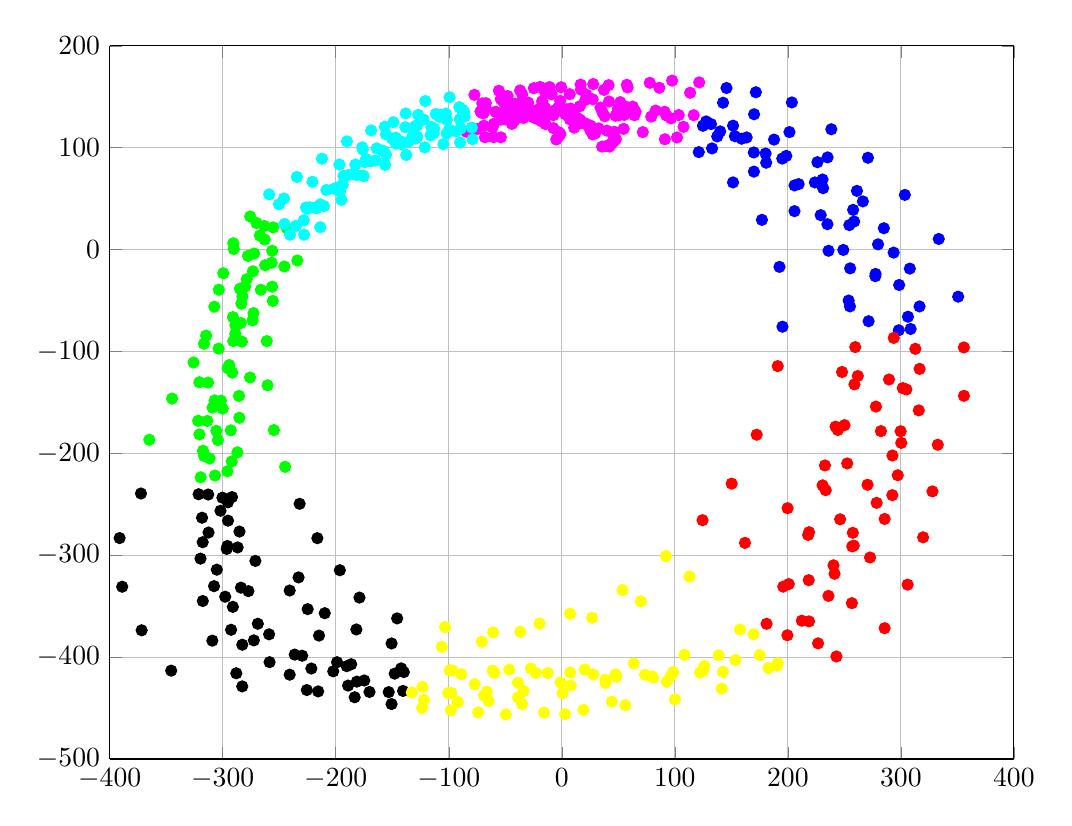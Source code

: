% This file was created by matlab2tikz.
% Minimal pgfplots version: 1.3
%
%The latest updates can be retrieved from
%  http://www.mathworks.com/matlabcentral/fileexchange/22022-matlab2tikz
%where you can also make suggestions and rate matlab2tikz.
%
\definecolor{mycolor1}{rgb}{1.0,0.0,1.0}%
\definecolor{mycolor2}{rgb}{1.0,1.0,0.0}%
\definecolor{mycolor3}{rgb}{0.0,1.0,1.0}%
%
\begin{tikzpicture}

\begin{axis}[%
width=4.521in,
height=3.566in,
at={(0.758in,0.481in)},
scale only axis,
separate axis lines,
every outer x axis line/.append style={black},
every x tick label/.append style={font=\color{black}},
xmin=-400,
xmax=400,
xmajorgrids,
every outer y axis line/.append style={black},
every y tick label/.append style={font=\color{black}},
ymin=-500,
ymax=200,
ymajorgrids
]
\addplot [color=blue,only marks,mark=*,mark options={solid},forget plot]
  table[row sep=crcr]{%
145.72	158.592\\
171.699	154.396\\
203.537	144.426\\
238.479	118.09\\
270.851	90.098\\
303.503	53.653\\
333.516	10.419\\
350.695	-46.217\\
151.515	121.602\\
187.795	107.93\\
226.158	85.772\\
261.141	57.594\\
284.934	20.929\\
307.929	-18.689\\
316.526	-55.798\\
140.147	115.996\\
180.322	94.253\\
223.926	65.872\\
254.399	24.032\\
277.605	-23.876\\
298.137	-79.21\\
127.687	125.787\\
159.133	108.804\\
195.072	89.311\\
231.21	60.262\\
258.656	27.551\\
277.415	-26.116\\
131.999	123.19\\
163.556	110.074\\
198.631	91.952\\
230.667	68.754\\
257.766	38.988\\
279.792	5.141\\
298.465	-34.763\\
308.632	-77.927\\
142.664	144.15\\
170.129	132.803\\
201.436	115.319\\
235.15	90.474\\
266.369	47.285\\
293.593	-2.99\\
306.277	-65.919\\
137.527	111.033\\
169.866	95.312\\
209.526	64.257\\
235.027	24.91\\
255.126	-18.446\\
271.45	-70.317\\
132.948	99.303\\
169.968	76.506\\
205.884	37.71\\
236.002	-1.182\\
254.956	-55.781\\
121.203	95.655\\
151.505	65.914\\
177.079	29.157\\
192.597	-16.992\\
195.243	-75.715\\
124.885	121.512\\
153.175	111.276\\
180.837	85.218\\
205.934	62.969\\
229.066	33.794\\
249.092	-0.368\\
253.786	-50.031\\
};
\addplot [color=black,only marks,mark=*,mark options={solid},forget plot]
  table[row sep=crcr]{%
-139.772	-414.698\\
-190.291	-408.905\\
-236.3	-397.549\\
-268.95	-367.29\\
-283.871	-331.833\\
-296.477	-293.855\\
-301.987	-256.377\\
-142.125	-411.074\\
-186.341	-406.991\\
-229.703	-398.668\\
-272.455	-383.577\\
-291.053	-350.673\\
-305.259	-314.195\\
-312.562	-277.731\\
-312.848	-240.435\\
-153.159	-434.379\\
-181.331	-424.074\\
-198.869	-405.035\\
-214.808	-378.881\\
-224.84	-352.944\\
-232.912	-321.765\\
-295.322	-266.087\\
-150.635	-446.095\\
-183.259	-439.432\\
-225.621	-432.329\\
-288.009	-415.893\\
-309.182	-383.859\\
-317.638	-344.931\\
-319.666	-303.343\\
-318.299	-263.203\\
-170.134	-434.228\\
-215.583	-433.683\\
-282.731	-428.75\\
-345.603	-413.288\\
-371.736	-373.692\\
-388.954	-330.93\\
-391.242	-283.18\\
-372.352	-239.427\\
-174.775	-422.937\\
-221.587	-411.203\\
-258.964	-377.656\\
-277.282	-335.242\\
-286.802	-292.367\\
-295.429	-248.092\\
-147.844	-416.245\\
-202.214	-413.96\\
-258.547	-404.971\\
-292.613	-373.196\\
-307.7	-330.361\\
-317.741	-287.235\\
-321.328	-240.174\\
-140.469	-433.22\\
-189.079	-427.948\\
-240.77	-417.263\\
-282.7	-387.861\\
-297.802	-340.745\\
-295.853	-290.947\\
-291.776	-242.927\\
-150.588	-386.601\\
-181.773	-372.885\\
-209.738	-356.928\\
-240.769	-334.644\\
-271.113	-305.599\\
-285.186	-276.791\\
-300.296	-243.545\\
-145.671	-362.009\\
-179.009	-341.575\\
-196.39	-314.749\\
-216.273	-283.263\\
-231.962	-249.555\\
};
\addplot [color=red,only marks,mark=*,mark options={solid},forget plot]
  table[row sep=crcr]{%
355.751	-96.061\\
355.817	-143.557\\
332.644	-191.593\\
327.936	-237.358\\
319.674	-282.434\\
305.994	-328.87\\
285.633	-371.605\\
242.968	-399.367\\
312.799	-97.427\\
301.656	-136.002\\
299.788	-178.331\\
297.245	-221.495\\
285.649	-264.405\\
272.745	-302.228\\
256.673	-347.052\\
226.752	-386.503\\
304.886	-137.302\\
300.352	-189.778\\
292.445	-241.043\\
256.983	-291.321\\
218.471	-324.474\\
181.165	-367.306\\
293.678	-86.696\\
277.917	-154.108\\
252.514	-209.932\\
246.254	-264.75\\
240.395	-309.905\\
218.757	-364.948\\
316.573	-117.106\\
315.822	-157.843\\
292.54	-202.145\\
278.552	-248.613\\
258.33	-290.608\\
235.928	-339.925\\
199.573	-378.545\\
289.505	-127.528\\
282.366	-178.204\\
270.51	-230.844\\
257.48	-278.004\\
241.338	-318.2\\
212.389	-364.276\\
261.897	-124.094\\
244.302	-177.072\\
233.518	-236.136\\
217.936	-280.107\\
195.95	-330.844\\
247.95	-120.156\\
242.228	-173.824\\
230.75	-231.415\\
218.79	-277.418\\
200.816	-328.336\\
191.04	-114.4\\
172.411	-181.725\\
150.276	-229.747\\
124.527	-265.584\\
259.653	-95.704\\
258.923	-132.295\\
250.142	-172.333\\
232.826	-211.882\\
199.766	-253.833\\
162.071	-287.901\\
};
\addplot [color=green,only marks,mark=*,mark options={solid},forget plot]
  table[row sep=crcr]{%
-295.873	-217.576\\
-305.692	-177.904\\
-301.629	-148.285\\
-291.526	-120.806\\
-283.02	-90.372\\
-272.812	-62.338\\
-266.265	-39.481\\
-256.731	-12.952\\
-316.428	-202.644\\
-313.625	-168.166\\
-312.997	-130.563\\
-303.623	-97.209\\
-290.996	-66.286\\
-280.15	-36.211\\
-272.229	-3.849\\
-263.255	23.118\\
-306.848	-221.786\\
-304.24	-187.021\\
-300.037	-156.108\\
-295.416	-116.532\\
-288.85	-82.712\\
-283.521	-53.133\\
-273.276	-21.344\\
-256.258	-1.252\\
-243.345	21.167\\
-319.535	-223.518\\
-320.621	-181.403\\
-307.187	-148.114\\
-294.212	-113.37\\
-288.807	-74.35\\
-284.758	-38.444\\
-277.636	-6.161\\
-262.855	9.843\\
-364.973	-186.666\\
-344.79	-146.237\\
-325.818	-110.85\\
-314.724	-84.449\\
-303.48	-39.396\\
-290.233	0.538\\
-270.106	26.043\\
-292.038	-207.902\\
-292.882	-177.43\\
-285.602	-143.591\\
-290.706	-89.801\\
-282.606	-46.119\\
-262.5	-15.354\\
-317.491	-197.543\\
-309.035	-155.147\\
-294.887	-114.634\\
-283.947	-72.101\\
-278.759	-29.09\\
-267.111	13.705\\
-255.33	21.767\\
-287.035	-199.019\\
-285.301	-165.083\\
-275.849	-125.539\\
-273.592	-69.469\\
-256.257	-36.402\\
-234.006	-10.736\\
-311.598	-204.998\\
-321.717	-168.06\\
-320.724	-130.212\\
-316.614	-92.405\\
-307.447	-56.1\\
-299.516	-23.232\\
-290.64	6.205\\
-275.69	32.471\\
-244.794	-213.211\\
-254.731	-177.208\\
-260.35	-133.263\\
-261.032	-89.843\\
-255.727	-50.372\\
-245.474	-16.623\\
};
\addplot [color=mycolor1,only marks,mark=*,mark options={solid},forget plot]
  table[row sep=crcr]{%
16.643	161.906\\
27.754	162.424\\
41.41	161.386\\
57.534	161.742\\
77.853	163.662\\
97.576	165.826\\
121.563	164.107\\
-70.68	134.16\\
-57.685	134.827\\
-47.807	132.059\\
-41.987	128.923\\
-34.965	130.166\\
-28.866	135.576\\
-27.569	135.82\\
-22.522	136.83\\
-14.485	138.846\\
-1.007	136.928\\
15.852	140.588\\
50.446	136.665\\
82.981	136.373\\
116.717	131.895\\
-54.034	147.702\\
-47.913	150.717\\
-35.038	152.338\\
-8.983	152.422\\
21.783	151.893\\
62.782	140.32\\
103.475	132.041\\
-68.889	121.581\\
-60.137	123.362\\
-53.718	127.55\\
-49.112	127.65\\
-44.013	127.653\\
-42.144	126.499\\
-43.162	142.195\\
-42.147	143.135\\
-38.526	142.935\\
-29.842	144.296\\
-17.434	145.56\\
-1.406	146.01\\
20.875	146.979\\
57.034	140.138\\
90.993	135.232\\
-68.054	110.247\\
-60.284	110.314\\
-53.946	110.142\\
-23.994	134.067\\
-18.058	135.296\\
-7.407	136.186\\
7.73	138.399\\
36.079	134.498\\
64.269	131.88\\
96.626	128.771\\
-71.952	135.521\\
-58.626	135.151\\
-48.485	134.282\\
-42.089	133.786\\
-38.3	131.108\\
-33.909	131.542\\
-24.785	158.396\\
-19.188	159.604\\
-10.792	159.481\\
-0.531	159.347\\
16.978	156.953\\
37.316	156.716\\
58.228	159.139\\
86.304	158.811\\
113.511	153.907\\
-70.371	143.486\\
-51.512	144.764\\
-34.66	144.22\\
-17.025	143.315\\
-3.321	139.183\\
4.138	137.725\\
8.743	135.849\\
11.125	132.422\\
13.042	129.407\\
14.567	128.494\\
37.964	130.92\\
55.28	132.183\\
79.134	130.521\\
107.695	120.474\\
-67.197	143.726\\
-48.621	144.427\\
-30.02	143.383\\
-16.226	138.806\\
-6.18	134.491\\
3.099	132.788\\
10.432	128.895\\
16.587	127.053\\
20.55	123.953\\
25.295	121.732\\
26.79	120.076\\
28.577	117.894\\
29.059	115.91\\
29.283	114.511\\
29.534	114.035\\
27.276	113.1\\
10.924	119.693\\
25.189	117.055\\
46.442	115.6\\
71.681	115.258\\
101.915	110.032\\
-69.204	133.889\\
-49.632	135.532\\
-27.67	134.599\\
-7.451	131.852\\
7.21	127.686\\
21.045	123.124\\
32.647	118.895\\
39.893	116.751\\
45.257	113.572\\
47.935	108.38\\
46.684	107.257\\
45.946	106.032\\
44.718	105.2\\
43.736	103.623\\
42.299	101.109\\
39.518	101.723\\
35.637	101.052\\
-84.439	115.624\\
-81.364	116.669\\
-78.604	117.54\\
-74.732	118.352\\
-61.289	119.98\\
-44.088	123.402\\
-17.823	125.92\\
15.193	123.756\\
54.718	118.484\\
91.195	108.279\\
-67.583	139.675\\
-49.043	139.929\\
-34.627	134.529\\
-22.275	128.486\\
-14.504	123.193\\
-7.402	119.185\\
-2.884	115.294\\
-1.235	113.409\\
-2.14	112.436\\
-3.181	110.837\\
-4.898	108.027\\
-44.221	124.768\\
-40.36	128.481\\
-33.889	129.177\\
-25.355	129.882\\
-11.801	134.171\\
7.879	137.698\\
34.243	139.351\\
65.266	135.304\\
92.508	131.558\\
-77.293	151.873\\
-55.659	155.911\\
-36.9	156.178\\
-14.599	154.161\\
6.972	152.573\\
27.335	147.52\\
41.74	145.313\\
51.717	144.685\\
49.815	138.596\\
48.981	133.263\\
49.03	133.874\\
49.994	131.612\\
47.602	131.404\\
};
\addplot [color=mycolor2,only marks,mark=*,mark options={solid},forget plot]
  table[row sep=crcr]{%
182.852	-410.651\\
122.311	-415.09\\
73.667	-417.314\\
27.811	-416.995\\
-12.424	-415.584\\
-46.489	-412.336\\
-88.942	-416.778\\
190.365	-408.451\\
142.576	-414.489\\
96.349	-418.765\\
47.564	-416.982\\
7.436	-415.098\\
-27.321	-411.241\\
-61.119	-413.276\\
-99.161	-412.959\\
138.861	-398.227\\
92.81	-424.211\\
44.221	-443.766\\
2.922	-455.98\\
-35.091	-446.105\\
-64.72	-443.204\\
-91.945	-444.195\\
-122.002	-442.0\\
191.168	-405.928\\
141.52	-430.941\\
100.138	-441.491\\
56.306	-447.201\\
19.112	-451.845\\
-15.76	-454.603\\
-49.591	-456.307\\
-73.954	-454.279\\
-98.17	-452.256\\
-123.609	-449.972\\
153.64	-402.881\\
98.554	-414.624\\
48.262	-419.254\\
7.961	-427.893\\
-33.808	-433.241\\
-66.36	-434.009\\
-97.692	-435.175\\
-132.772	-434.756\\
175.11	-398.046\\
124.813	-413.891\\
79.852	-419.036\\
38.624	-422.198\\
-1.23	-424.859\\
-38.772	-425.098\\
-77.103	-426.616\\
-123.239	-429.266\\
157.661	-372.9\\
108.516	-397.817\\
63.618	-406.248\\
20.277	-412.24\\
-23.032	-415.488\\
-59.537	-415.502\\
-96.831	-413.181\\
169.612	-377.585\\
126.209	-408.81\\
80.737	-420.156\\
38.695	-425.339\\
0.655	-435.512\\
-38.704	-439.503\\
-68.897	-437.695\\
-100.436	-435.332\\
92.134	-300.875\\
53.695	-334.256\\
7.334	-357.322\\
-36.681	-375.074\\
-70.77	-384.942\\
-106.14	-389.912\\
112.94	-320.917\\
69.889	-345.26\\
26.764	-361.329\\
-19.703	-367.087\\
-60.744	-375.761\\
-103.308	-370.522\\
};
\addplot [color=mycolor3,only marks,mark=*,mark options={solid},forget plot]
  table[row sep=crcr]{%
-235.115	23.342\\
-216.634	41.909\\
-197.82	58.984\\
-181.62	73.079\\
-164.9	87.413\\
-146.815	103.902\\
-131.723	112.272\\
-115.485	120.378\\
-101.755	127.323\\
-85.964	130.597\\
-250.326	44.431\\
-228.292	28.726\\
-213.554	44.35\\
-198.112	60.979\\
-184.401	74.4\\
-168.702	86.528\\
-157.282	96.488\\
-142.01	103.528\\
-129.386	109.07\\
-116.119	112.013\\
-101.831	114.034\\
-93.741	115.935\\
-225.158	40.046\\
-208.28	58.418\\
-189.401	73.027\\
-174.307	85.887\\
-158.627	97.133\\
-141.737	105.971\\
-127.836	110.718\\
-113.341	114.153\\
-99.651	117.924\\
-89.357	118.829\\
-79.549	119.654\\
-245.331	25.101\\
-223.158	41.574\\
-196.118	57.158\\
-175.26	72.112\\
-156.365	83.113\\
-137.611	92.819\\
-121.248	100.312\\
-104.797	103.542\\
-89.947	105.138\\
-78.932	108.297\\
-245.825	50.111\\
-220.585	66.491\\
-196.761	83.436\\
-176.037	98.194\\
-155.646	113.065\\
-138.48	120.017\\
-122.297	127.66\\
-102.623	133.454\\
-86.411	135.038\\
-240.504	14.573\\
-217.044	40.505\\
-193.814	63.636\\
-173.159	88.926\\
-150.212	109.04\\
-129.789	120.954\\
-111.435	133.03\\
-90.679	139.774\\
-226.334	41.272\\
-201.538	59.659\\
-182.673	83.443\\
-163.786	99.289\\
-146.792	109.88\\
-127.972	122.05\\
-107.858	130.147\\
-87.844	137.246\\
-213.691	21.997\\
-194.991	48.754\\
-176.185	72.65\\
-155.543	93.137\\
-135.643	105.915\\
-112.87	118.768\\
-90.276	128.027\\
-258.887	54.194\\
-234.395	71.281\\
-212.182	89.2\\
-190.113	106.199\\
-168.704	116.95\\
-149.003	125.025\\
-127.03	132.133\\
-107.445	132.215\\
-87.917	135.95\\
-228.049	14.542\\
-210.44	42.652\\
-193.211	72.243\\
-176.555	100.332\\
-156.597	120.52\\
-138.138	133.578\\
-120.762	145.769\\
-99.333	149.518\\
};
\end{axis}
\end{tikzpicture}%